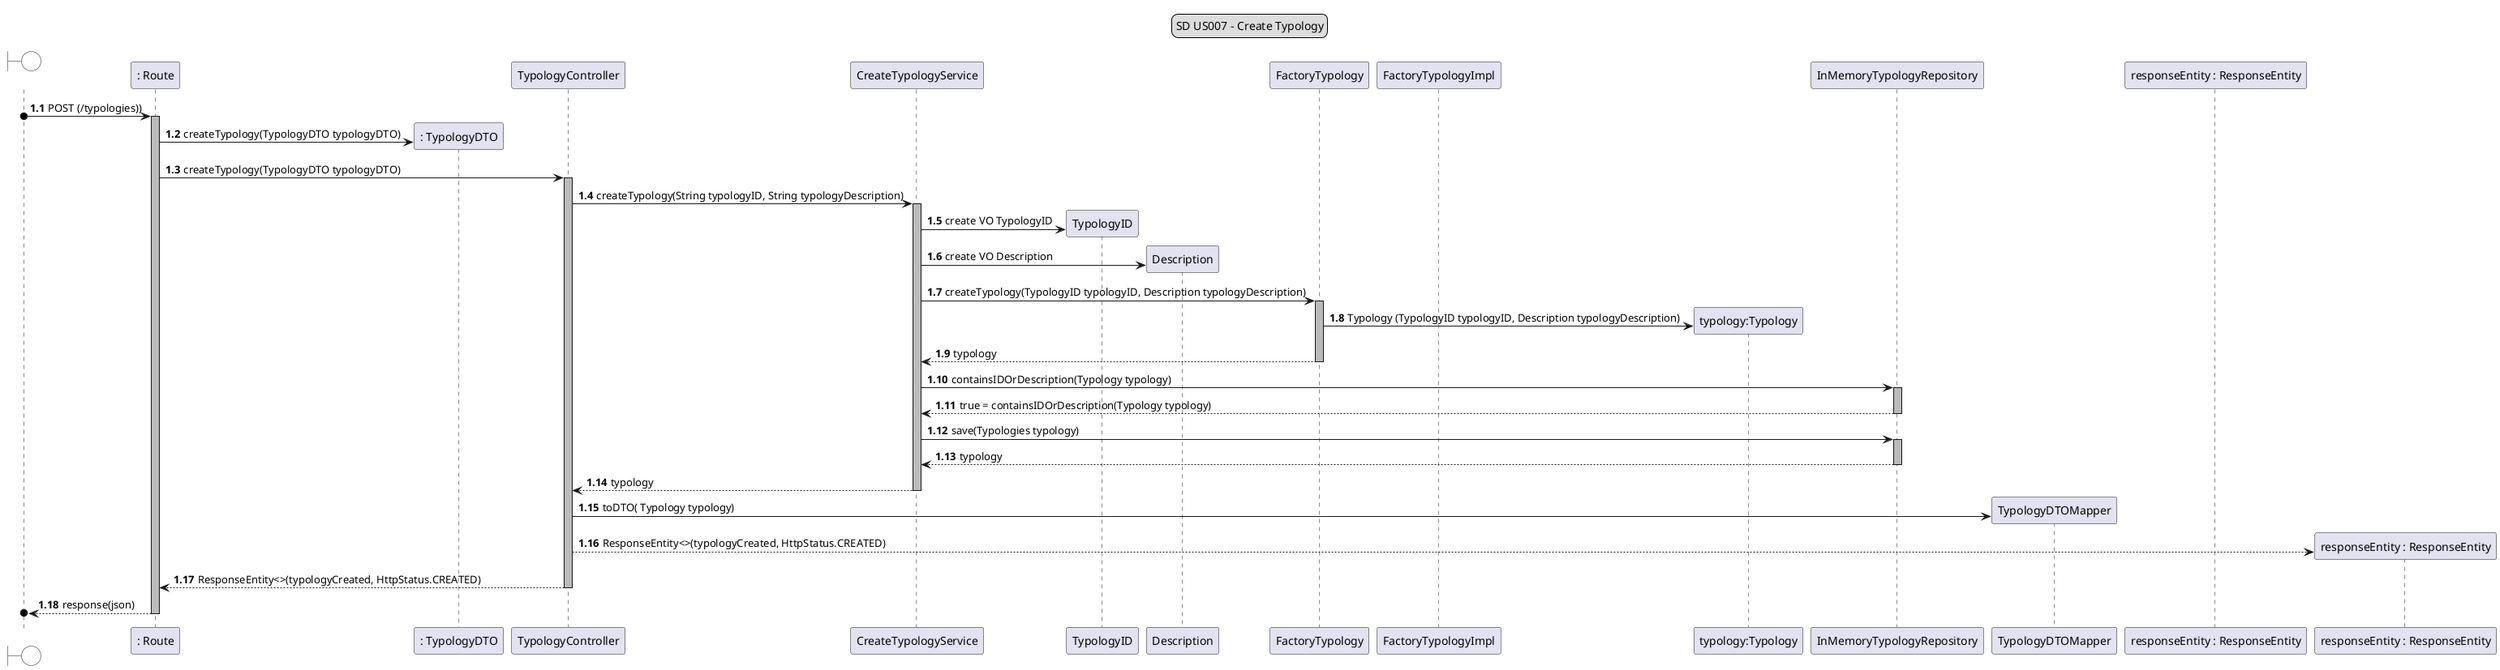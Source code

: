@startuml
legend top
SD US007 - Create Typology
end legend

autoactivate on

boundary " " as Administrator #white
participant ": Route" as Route
participant ": TypologyDTO" as TypologyDTO
participant TypologyController as TypologyController
participant CreateTypologyService as CreateTypologyService
participant TypologyID as TypologyID
participant Description as Description
participant FactoryTypology as FactoryTypology
participant FactoryTypologyImpl as FactoryTypologyImpl
participant "typology:Typology" as Typology
participant InMemoryTypologyRepository as InMemoryTypologyRepository
participant TypologyDTOMapper as TypologyDTOMapper
participant "responseEntity : ResponseEntity" as Response


autonumber 1.1
Administrator o-> Route #b: POST (/typologies))
Route -> TypologyDTO ** #b: createTypology(TypologyDTO typologyDTO)
Route -> TypologyController #b: createTypology(TypologyDTO typologyDTO)
TypologyController -> CreateTypologyService #b: createTypology(String typologyID, String typologyDescription)
CreateTypologyService -> TypologyID ** #b : create VO TypologyID
CreateTypologyService -> Description ** #b : create VO Description

CreateTypologyService -> FactoryTypology #b: createTypology(TypologyID typologyID, Description typologyDescription)
FactoryTypology -> Typology ** #b: Typology (TypologyID typologyID, Description typologyDescription)
FactoryTypology --> CreateTypologyService#b: typology

CreateTypologyService -> InMemoryTypologyRepository #b : containsIDOrDescription(Typology typology)
InMemoryTypologyRepository --> CreateTypologyService #b : true = containsIDOrDescription(Typology typology)
CreateTypologyService -> InMemoryTypologyRepository #b : save(Typologies typology)
InMemoryTypologyRepository --> CreateTypologyService #b: typology
CreateTypologyService --> TypologyController : typology
TypologyController -> TypologyDTOMapper ** #b: toDTO( Typology typology)
TypologyController --> "responseEntity : ResponseEntity" ** #b: ResponseEntity<>(typologyCreated, HttpStatus.CREATED)
TypologyController --> Route #b: ResponseEntity<>(typologyCreated, HttpStatus.CREATED)

Route -->o Administrator #b: response(json)
deactivate Route
@enduml
